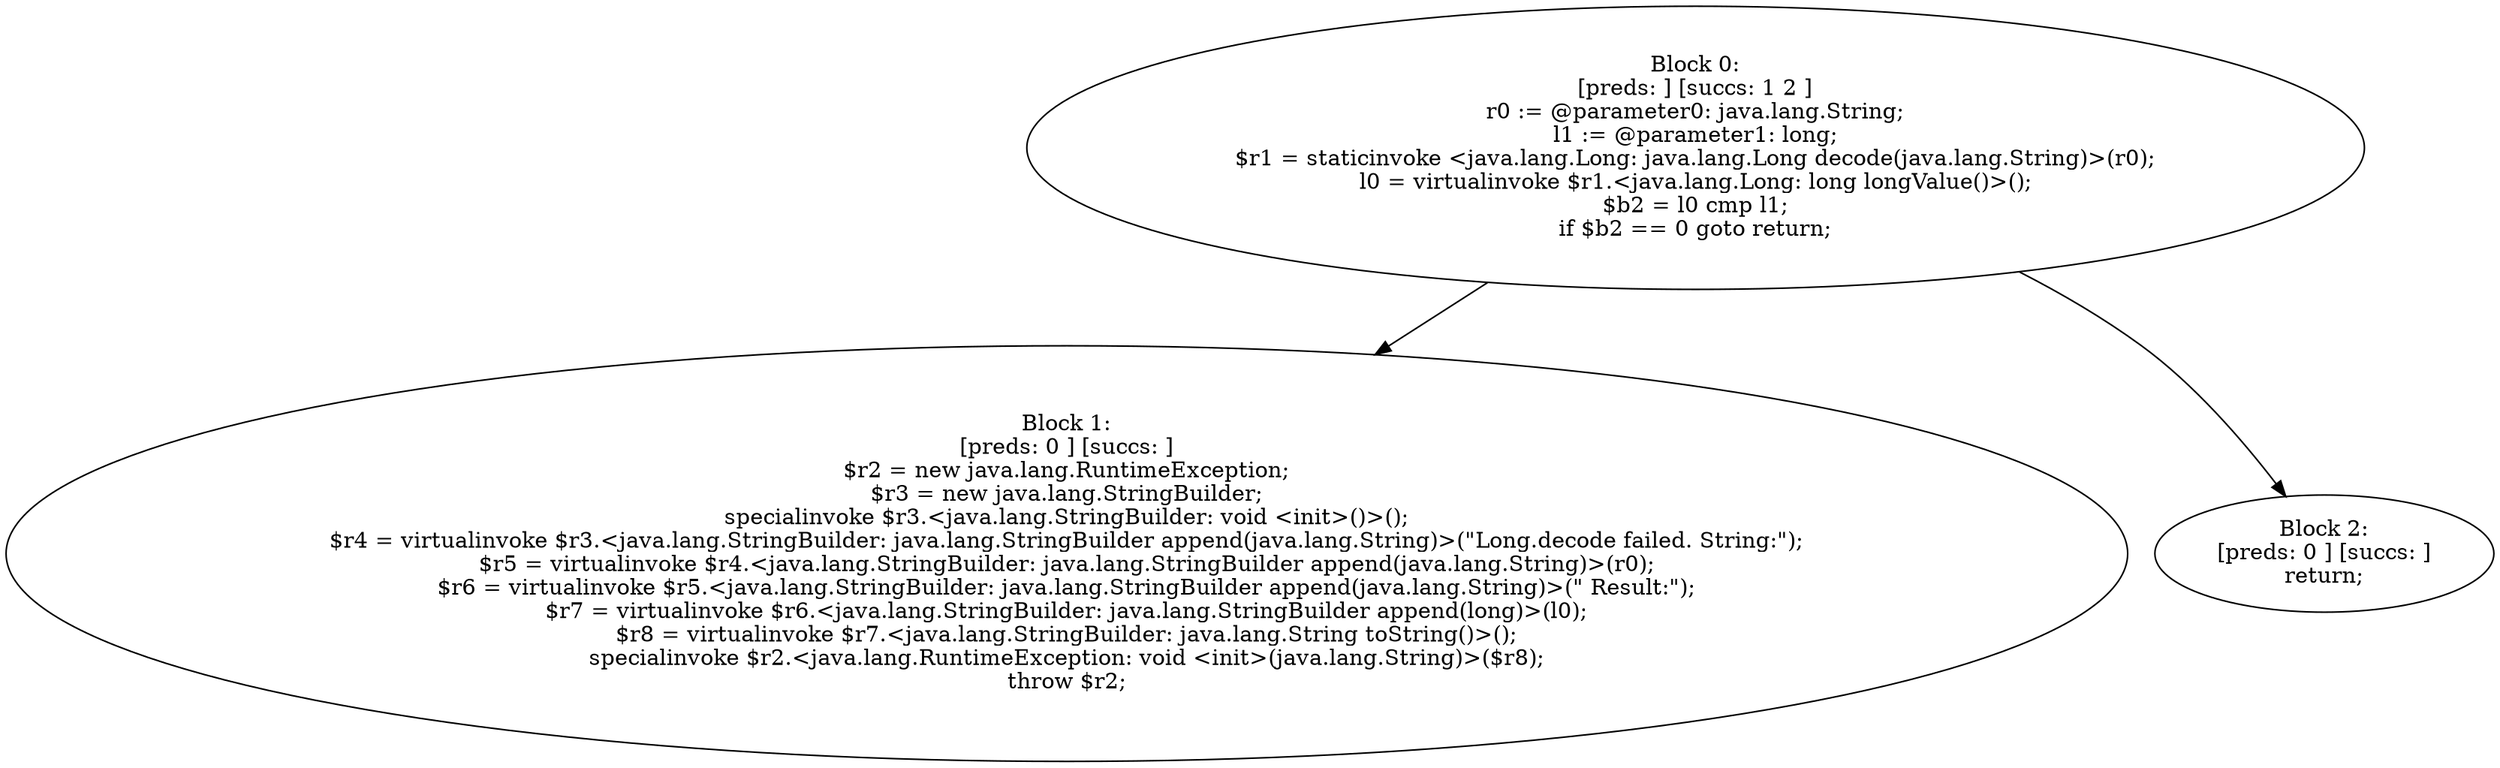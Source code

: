 digraph "unitGraph" {
    "Block 0:
[preds: ] [succs: 1 2 ]
r0 := @parameter0: java.lang.String;
l1 := @parameter1: long;
$r1 = staticinvoke <java.lang.Long: java.lang.Long decode(java.lang.String)>(r0);
l0 = virtualinvoke $r1.<java.lang.Long: long longValue()>();
$b2 = l0 cmp l1;
if $b2 == 0 goto return;
"
    "Block 1:
[preds: 0 ] [succs: ]
$r2 = new java.lang.RuntimeException;
$r3 = new java.lang.StringBuilder;
specialinvoke $r3.<java.lang.StringBuilder: void <init>()>();
$r4 = virtualinvoke $r3.<java.lang.StringBuilder: java.lang.StringBuilder append(java.lang.String)>(\"Long.decode failed. String:\");
$r5 = virtualinvoke $r4.<java.lang.StringBuilder: java.lang.StringBuilder append(java.lang.String)>(r0);
$r6 = virtualinvoke $r5.<java.lang.StringBuilder: java.lang.StringBuilder append(java.lang.String)>(\" Result:\");
$r7 = virtualinvoke $r6.<java.lang.StringBuilder: java.lang.StringBuilder append(long)>(l0);
$r8 = virtualinvoke $r7.<java.lang.StringBuilder: java.lang.String toString()>();
specialinvoke $r2.<java.lang.RuntimeException: void <init>(java.lang.String)>($r8);
throw $r2;
"
    "Block 2:
[preds: 0 ] [succs: ]
return;
"
    "Block 0:
[preds: ] [succs: 1 2 ]
r0 := @parameter0: java.lang.String;
l1 := @parameter1: long;
$r1 = staticinvoke <java.lang.Long: java.lang.Long decode(java.lang.String)>(r0);
l0 = virtualinvoke $r1.<java.lang.Long: long longValue()>();
$b2 = l0 cmp l1;
if $b2 == 0 goto return;
"->"Block 1:
[preds: 0 ] [succs: ]
$r2 = new java.lang.RuntimeException;
$r3 = new java.lang.StringBuilder;
specialinvoke $r3.<java.lang.StringBuilder: void <init>()>();
$r4 = virtualinvoke $r3.<java.lang.StringBuilder: java.lang.StringBuilder append(java.lang.String)>(\"Long.decode failed. String:\");
$r5 = virtualinvoke $r4.<java.lang.StringBuilder: java.lang.StringBuilder append(java.lang.String)>(r0);
$r6 = virtualinvoke $r5.<java.lang.StringBuilder: java.lang.StringBuilder append(java.lang.String)>(\" Result:\");
$r7 = virtualinvoke $r6.<java.lang.StringBuilder: java.lang.StringBuilder append(long)>(l0);
$r8 = virtualinvoke $r7.<java.lang.StringBuilder: java.lang.String toString()>();
specialinvoke $r2.<java.lang.RuntimeException: void <init>(java.lang.String)>($r8);
throw $r2;
";
    "Block 0:
[preds: ] [succs: 1 2 ]
r0 := @parameter0: java.lang.String;
l1 := @parameter1: long;
$r1 = staticinvoke <java.lang.Long: java.lang.Long decode(java.lang.String)>(r0);
l0 = virtualinvoke $r1.<java.lang.Long: long longValue()>();
$b2 = l0 cmp l1;
if $b2 == 0 goto return;
"->"Block 2:
[preds: 0 ] [succs: ]
return;
";
}

